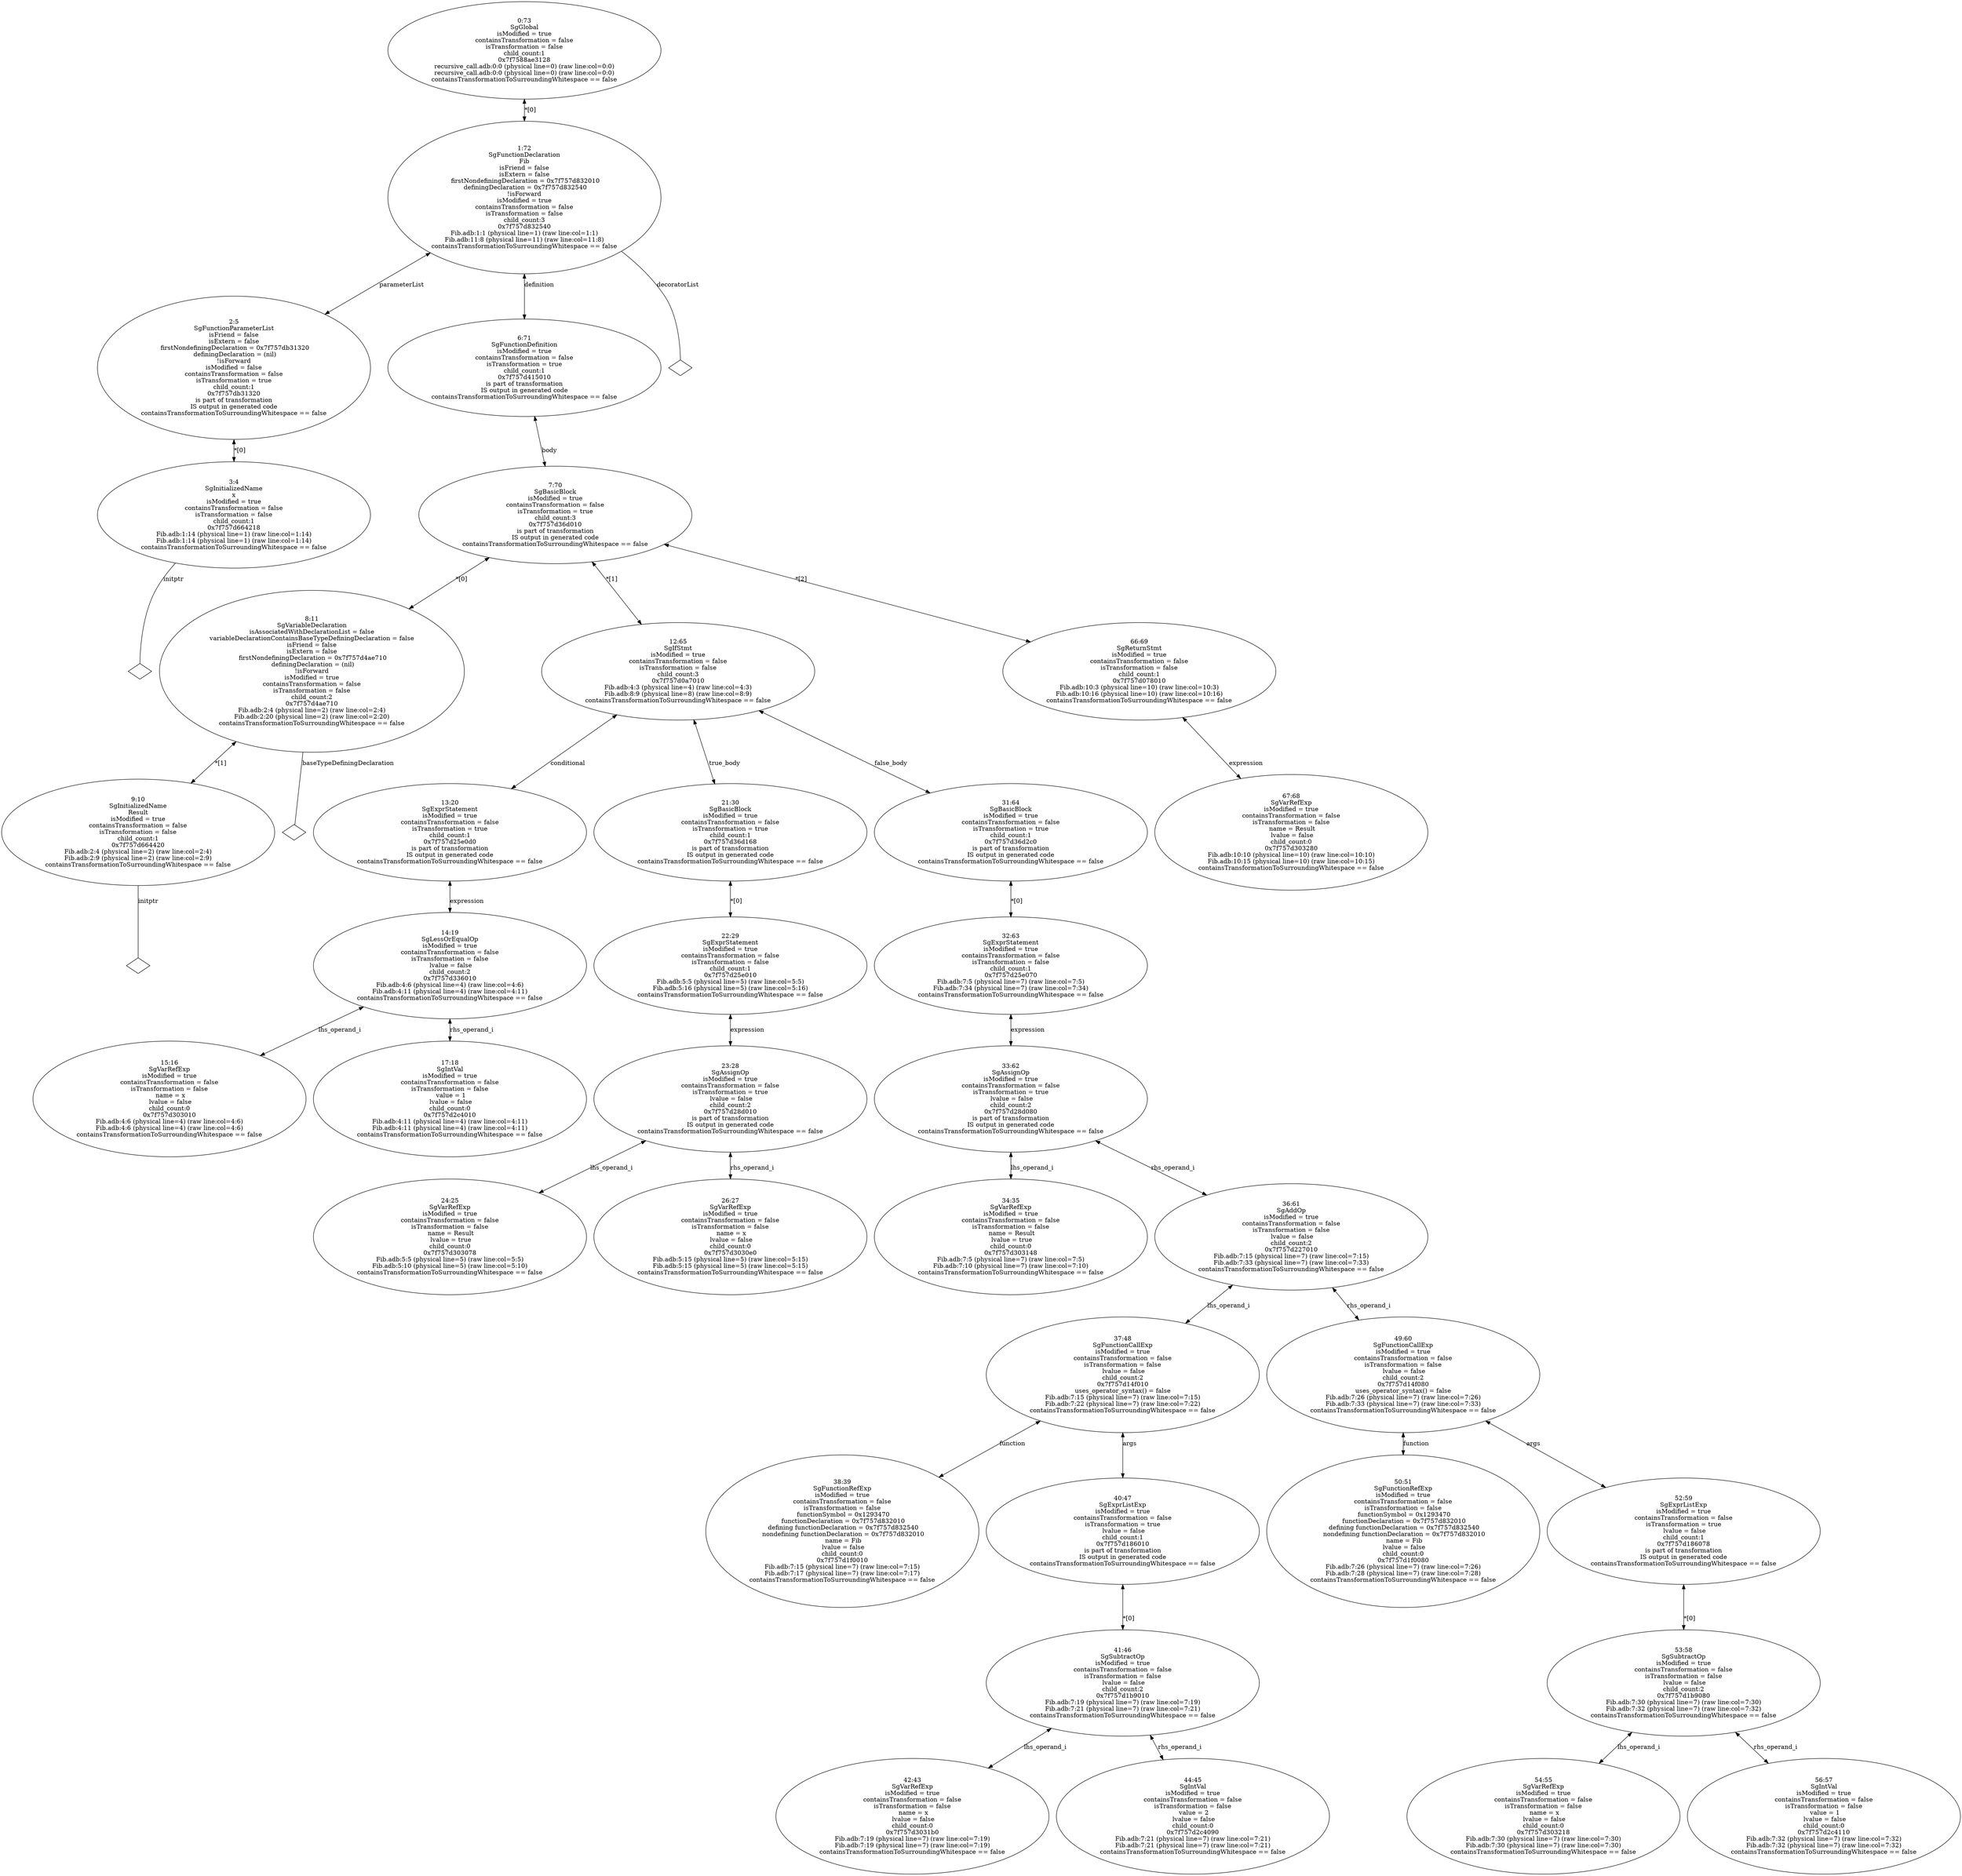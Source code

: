 digraph "G./recursive_call_rose.dot" {
"0x7f757d664218"[label="3:4\nSgInitializedName\nx\nisModified = true\ncontainsTransformation = false\nisTransformation = false\nchild_count:1\n0x7f757d664218\nFib.adb:1:14 (physical line=1) (raw line:col=1:14)\nFib.adb:1:14 (physical line=1) (raw line:col=1:14)\ncontainsTransformationToSurroundingWhitespace == false\n" ];
"0x7f757d664218" -> "0x7f757d664218__initptr__null"[label="initptr" dir=none ];
"0x7f757d664218__initptr__null"[label="" shape=diamond ];
"0x7f757db31320"[label="2:5\nSgFunctionParameterList\n isFriend = false \n isExtern = false \n firstNondefiningDeclaration = 0x7f757db31320\n definingDeclaration = (nil)\n!isForward\nisModified = false\ncontainsTransformation = false\nisTransformation = true\nchild_count:1\n0x7f757db31320\nis part of transformation\nIS output in generated code\ncontainsTransformationToSurroundingWhitespace == false\n" ];
"0x7f757db31320" -> "0x7f757d664218"[label="*[0]" dir=both ];
"0x7f757d664420"[label="9:10\nSgInitializedName\nResult\nisModified = true\ncontainsTransformation = false\nisTransformation = false\nchild_count:1\n0x7f757d664420\nFib.adb:2:4 (physical line=2) (raw line:col=2:4)\nFib.adb:2:9 (physical line=2) (raw line:col=2:9)\ncontainsTransformationToSurroundingWhitespace == false\n" ];
"0x7f757d664420" -> "0x7f757d664420__initptr__null"[label="initptr" dir=none ];
"0x7f757d664420__initptr__null"[label="" shape=diamond ];
"0x7f757d4ae710"[label="8:11\nSgVariableDeclaration\n isAssociatedWithDeclarationList = false \n variableDeclarationContainsBaseTypeDefiningDeclaration = false \n isFriend = false \n isExtern = false \n firstNondefiningDeclaration = 0x7f757d4ae710\n definingDeclaration = (nil)\n!isForward\nisModified = true\ncontainsTransformation = false\nisTransformation = false\nchild_count:2\n0x7f757d4ae710\nFib.adb:2:4 (physical line=2) (raw line:col=2:4)\nFib.adb:2:20 (physical line=2) (raw line:col=2:20)\ncontainsTransformationToSurroundingWhitespace == false\n" ];
"0x7f757d4ae710" -> "0x7f757d4ae710__baseTypeDefiningDeclaration__null"[label="baseTypeDefiningDeclaration" dir=none ];
"0x7f757d4ae710__baseTypeDefiningDeclaration__null"[label="" shape=diamond ];
"0x7f757d4ae710" -> "0x7f757d664420"[label="*[1]" dir=both ];
"0x7f757d303010"[label="15:16\nSgVarRefExp\nisModified = true\ncontainsTransformation = false\nisTransformation = false\n name = x\n lvalue = false\nchild_count:0\n0x7f757d303010\nFib.adb:4:6 (physical line=4) (raw line:col=4:6)\nFib.adb:4:6 (physical line=4) (raw line:col=4:6)\ncontainsTransformationToSurroundingWhitespace == false\n" ];
"0x7f757d2c4010"[label="17:18\nSgIntVal\nisModified = true\ncontainsTransformation = false\nisTransformation = false\n value = 1\n lvalue = false\nchild_count:0\n0x7f757d2c4010\nFib.adb:4:11 (physical line=4) (raw line:col=4:11)\nFib.adb:4:11 (physical line=4) (raw line:col=4:11)\ncontainsTransformationToSurroundingWhitespace == false\n" ];
"0x7f757d336010"[label="14:19\nSgLessOrEqualOp\nisModified = true\ncontainsTransformation = false\nisTransformation = false\n lvalue = false\nchild_count:2\n0x7f757d336010\nFib.adb:4:6 (physical line=4) (raw line:col=4:6)\nFib.adb:4:11 (physical line=4) (raw line:col=4:11)\ncontainsTransformationToSurroundingWhitespace == false\n" ];
"0x7f757d336010" -> "0x7f757d303010"[label="lhs_operand_i" dir=both ];
"0x7f757d336010" -> "0x7f757d2c4010"[label="rhs_operand_i" dir=both ];
"0x7f757d25e0d0"[label="13:20\nSgExprStatement\nisModified = true\ncontainsTransformation = false\nisTransformation = true\nchild_count:1\n0x7f757d25e0d0\nis part of transformation\nIS output in generated code\ncontainsTransformationToSurroundingWhitespace == false\n" ];
"0x7f757d25e0d0" -> "0x7f757d336010"[label="expression" dir=both ];
"0x7f757d303078"[label="24:25\nSgVarRefExp\nisModified = true\ncontainsTransformation = false\nisTransformation = false\n name = Result\n lvalue = true\nchild_count:0\n0x7f757d303078\nFib.adb:5:5 (physical line=5) (raw line:col=5:5)\nFib.adb:5:10 (physical line=5) (raw line:col=5:10)\ncontainsTransformationToSurroundingWhitespace == false\n" ];
"0x7f757d3030e0"[label="26:27\nSgVarRefExp\nisModified = true\ncontainsTransformation = false\nisTransformation = false\n name = x\n lvalue = false\nchild_count:0\n0x7f757d3030e0\nFib.adb:5:15 (physical line=5) (raw line:col=5:15)\nFib.adb:5:15 (physical line=5) (raw line:col=5:15)\ncontainsTransformationToSurroundingWhitespace == false\n" ];
"0x7f757d28d010"[label="23:28\nSgAssignOp\nisModified = true\ncontainsTransformation = false\nisTransformation = true\n lvalue = false\nchild_count:2\n0x7f757d28d010\nis part of transformation\nIS output in generated code\ncontainsTransformationToSurroundingWhitespace == false\n" ];
"0x7f757d28d010" -> "0x7f757d303078"[label="lhs_operand_i" dir=both ];
"0x7f757d28d010" -> "0x7f757d3030e0"[label="rhs_operand_i" dir=both ];
"0x7f757d25e010"[label="22:29\nSgExprStatement\nisModified = true\ncontainsTransformation = false\nisTransformation = false\nchild_count:1\n0x7f757d25e010\nFib.adb:5:5 (physical line=5) (raw line:col=5:5)\nFib.adb:5:16 (physical line=5) (raw line:col=5:16)\ncontainsTransformationToSurroundingWhitespace == false\n" ];
"0x7f757d25e010" -> "0x7f757d28d010"[label="expression" dir=both ];
"0x7f757d36d168"[label="21:30\nSgBasicBlock\nisModified = true\ncontainsTransformation = false\nisTransformation = true\nchild_count:1\n0x7f757d36d168\nis part of transformation\nIS output in generated code\ncontainsTransformationToSurroundingWhitespace == false\n" ];
"0x7f757d36d168" -> "0x7f757d25e010"[label="*[0]" dir=both ];
"0x7f757d303148"[label="34:35\nSgVarRefExp\nisModified = true\ncontainsTransformation = false\nisTransformation = false\n name = Result\n lvalue = true\nchild_count:0\n0x7f757d303148\nFib.adb:7:5 (physical line=7) (raw line:col=7:5)\nFib.adb:7:10 (physical line=7) (raw line:col=7:10)\ncontainsTransformationToSurroundingWhitespace == false\n" ];
"0x7f757d1f0010"[label="38:39\nSgFunctionRefExp\nisModified = true\ncontainsTransformation = false\nisTransformation = false\n functionSymbol = 0x1293470\n functionDeclaration = 0x7f757d832010\n defining functionDeclaration = 0x7f757d832540\n nondefining functionDeclaration = 0x7f757d832010\n name = Fib\n lvalue = false\nchild_count:0\n0x7f757d1f0010\nFib.adb:7:15 (physical line=7) (raw line:col=7:15)\nFib.adb:7:17 (physical line=7) (raw line:col=7:17)\ncontainsTransformationToSurroundingWhitespace == false\n" ];
"0x7f757d3031b0"[label="42:43\nSgVarRefExp\nisModified = true\ncontainsTransformation = false\nisTransformation = false\n name = x\n lvalue = false\nchild_count:0\n0x7f757d3031b0\nFib.adb:7:19 (physical line=7) (raw line:col=7:19)\nFib.adb:7:19 (physical line=7) (raw line:col=7:19)\ncontainsTransformationToSurroundingWhitespace == false\n" ];
"0x7f757d2c4090"[label="44:45\nSgIntVal\nisModified = true\ncontainsTransformation = false\nisTransformation = false\n value = 2\n lvalue = false\nchild_count:0\n0x7f757d2c4090\nFib.adb:7:21 (physical line=7) (raw line:col=7:21)\nFib.adb:7:21 (physical line=7) (raw line:col=7:21)\ncontainsTransformationToSurroundingWhitespace == false\n" ];
"0x7f757d1b9010"[label="41:46\nSgSubtractOp\nisModified = true\ncontainsTransformation = false\nisTransformation = false\n lvalue = false\nchild_count:2\n0x7f757d1b9010\nFib.adb:7:19 (physical line=7) (raw line:col=7:19)\nFib.adb:7:21 (physical line=7) (raw line:col=7:21)\ncontainsTransformationToSurroundingWhitespace == false\n" ];
"0x7f757d1b9010" -> "0x7f757d3031b0"[label="lhs_operand_i" dir=both ];
"0x7f757d1b9010" -> "0x7f757d2c4090"[label="rhs_operand_i" dir=both ];
"0x7f757d186010"[label="40:47\nSgExprListExp\nisModified = true\ncontainsTransformation = false\nisTransformation = true\n lvalue = false\nchild_count:1\n0x7f757d186010\nis part of transformation\nIS output in generated code\ncontainsTransformationToSurroundingWhitespace == false\n" ];
"0x7f757d186010" -> "0x7f757d1b9010"[label="*[0]" dir=both ];
"0x7f757d14f010"[label="37:48\nSgFunctionCallExp\nisModified = true\ncontainsTransformation = false\nisTransformation = false\n lvalue = false\nchild_count:2\n0x7f757d14f010\nuses_operator_syntax() = false\nFib.adb:7:15 (physical line=7) (raw line:col=7:15)\nFib.adb:7:22 (physical line=7) (raw line:col=7:22)\ncontainsTransformationToSurroundingWhitespace == false\n" ];
"0x7f757d14f010" -> "0x7f757d1f0010"[label="function" dir=both ];
"0x7f757d14f010" -> "0x7f757d186010"[label="args" dir=both ];
"0x7f757d1f0080"[label="50:51\nSgFunctionRefExp\nisModified = true\ncontainsTransformation = false\nisTransformation = false\n functionSymbol = 0x1293470\n functionDeclaration = 0x7f757d832010\n defining functionDeclaration = 0x7f757d832540\n nondefining functionDeclaration = 0x7f757d832010\n name = Fib\n lvalue = false\nchild_count:0\n0x7f757d1f0080\nFib.adb:7:26 (physical line=7) (raw line:col=7:26)\nFib.adb:7:28 (physical line=7) (raw line:col=7:28)\ncontainsTransformationToSurroundingWhitespace == false\n" ];
"0x7f757d303218"[label="54:55\nSgVarRefExp\nisModified = true\ncontainsTransformation = false\nisTransformation = false\n name = x\n lvalue = false\nchild_count:0\n0x7f757d303218\nFib.adb:7:30 (physical line=7) (raw line:col=7:30)\nFib.adb:7:30 (physical line=7) (raw line:col=7:30)\ncontainsTransformationToSurroundingWhitespace == false\n" ];
"0x7f757d2c4110"[label="56:57\nSgIntVal\nisModified = true\ncontainsTransformation = false\nisTransformation = false\n value = 1\n lvalue = false\nchild_count:0\n0x7f757d2c4110\nFib.adb:7:32 (physical line=7) (raw line:col=7:32)\nFib.adb:7:32 (physical line=7) (raw line:col=7:32)\ncontainsTransformationToSurroundingWhitespace == false\n" ];
"0x7f757d1b9080"[label="53:58\nSgSubtractOp\nisModified = true\ncontainsTransformation = false\nisTransformation = false\n lvalue = false\nchild_count:2\n0x7f757d1b9080\nFib.adb:7:30 (physical line=7) (raw line:col=7:30)\nFib.adb:7:32 (physical line=7) (raw line:col=7:32)\ncontainsTransformationToSurroundingWhitespace == false\n" ];
"0x7f757d1b9080" -> "0x7f757d303218"[label="lhs_operand_i" dir=both ];
"0x7f757d1b9080" -> "0x7f757d2c4110"[label="rhs_operand_i" dir=both ];
"0x7f757d186078"[label="52:59\nSgExprListExp\nisModified = true\ncontainsTransformation = false\nisTransformation = true\n lvalue = false\nchild_count:1\n0x7f757d186078\nis part of transformation\nIS output in generated code\ncontainsTransformationToSurroundingWhitespace == false\n" ];
"0x7f757d186078" -> "0x7f757d1b9080"[label="*[0]" dir=both ];
"0x7f757d14f080"[label="49:60\nSgFunctionCallExp\nisModified = true\ncontainsTransformation = false\nisTransformation = false\n lvalue = false\nchild_count:2\n0x7f757d14f080\nuses_operator_syntax() = false\nFib.adb:7:26 (physical line=7) (raw line:col=7:26)\nFib.adb:7:33 (physical line=7) (raw line:col=7:33)\ncontainsTransformationToSurroundingWhitespace == false\n" ];
"0x7f757d14f080" -> "0x7f757d1f0080"[label="function" dir=both ];
"0x7f757d14f080" -> "0x7f757d186078"[label="args" dir=both ];
"0x7f757d227010"[label="36:61\nSgAddOp\nisModified = true\ncontainsTransformation = false\nisTransformation = false\n lvalue = false\nchild_count:2\n0x7f757d227010\nFib.adb:7:15 (physical line=7) (raw line:col=7:15)\nFib.adb:7:33 (physical line=7) (raw line:col=7:33)\ncontainsTransformationToSurroundingWhitespace == false\n" ];
"0x7f757d227010" -> "0x7f757d14f010"[label="lhs_operand_i" dir=both ];
"0x7f757d227010" -> "0x7f757d14f080"[label="rhs_operand_i" dir=both ];
"0x7f757d28d080"[label="33:62\nSgAssignOp\nisModified = true\ncontainsTransformation = false\nisTransformation = true\n lvalue = false\nchild_count:2\n0x7f757d28d080\nis part of transformation\nIS output in generated code\ncontainsTransformationToSurroundingWhitespace == false\n" ];
"0x7f757d28d080" -> "0x7f757d303148"[label="lhs_operand_i" dir=both ];
"0x7f757d28d080" -> "0x7f757d227010"[label="rhs_operand_i" dir=both ];
"0x7f757d25e070"[label="32:63\nSgExprStatement\nisModified = true\ncontainsTransformation = false\nisTransformation = false\nchild_count:1\n0x7f757d25e070\nFib.adb:7:5 (physical line=7) (raw line:col=7:5)\nFib.adb:7:34 (physical line=7) (raw line:col=7:34)\ncontainsTransformationToSurroundingWhitespace == false\n" ];
"0x7f757d25e070" -> "0x7f757d28d080"[label="expression" dir=both ];
"0x7f757d36d2c0"[label="31:64\nSgBasicBlock\nisModified = true\ncontainsTransformation = false\nisTransformation = true\nchild_count:1\n0x7f757d36d2c0\nis part of transformation\nIS output in generated code\ncontainsTransformationToSurroundingWhitespace == false\n" ];
"0x7f757d36d2c0" -> "0x7f757d25e070"[label="*[0]" dir=both ];
"0x7f757d0a7010"[label="12:65\nSgIfStmt\nisModified = true\ncontainsTransformation = false\nisTransformation = false\nchild_count:3\n0x7f757d0a7010\nFib.adb:4:3 (physical line=4) (raw line:col=4:3)\nFib.adb:8:9 (physical line=8) (raw line:col=8:9)\ncontainsTransformationToSurroundingWhitespace == false\n" ];
"0x7f757d0a7010" -> "0x7f757d25e0d0"[label="conditional" dir=both ];
"0x7f757d0a7010" -> "0x7f757d36d168"[label="true_body" dir=both ];
"0x7f757d0a7010" -> "0x7f757d36d2c0"[label="false_body" dir=both ];
"0x7f757d303280"[label="67:68\nSgVarRefExp\nisModified = true\ncontainsTransformation = false\nisTransformation = false\n name = Result\n lvalue = false\nchild_count:0\n0x7f757d303280\nFib.adb:10:10 (physical line=10) (raw line:col=10:10)\nFib.adb:10:15 (physical line=10) (raw line:col=10:15)\ncontainsTransformationToSurroundingWhitespace == false\n" ];
"0x7f757d078010"[label="66:69\nSgReturnStmt\nisModified = true\ncontainsTransformation = false\nisTransformation = false\nchild_count:1\n0x7f757d078010\nFib.adb:10:3 (physical line=10) (raw line:col=10:3)\nFib.adb:10:16 (physical line=10) (raw line:col=10:16)\ncontainsTransformationToSurroundingWhitespace == false\n" ];
"0x7f757d078010" -> "0x7f757d303280"[label="expression" dir=both ];
"0x7f757d36d010"[label="7:70\nSgBasicBlock\nisModified = true\ncontainsTransformation = false\nisTransformation = true\nchild_count:3\n0x7f757d36d010\nis part of transformation\nIS output in generated code\ncontainsTransformationToSurroundingWhitespace == false\n" ];
"0x7f757d36d010" -> "0x7f757d4ae710"[label="*[0]" dir=both ];
"0x7f757d36d010" -> "0x7f757d0a7010"[label="*[1]" dir=both ];
"0x7f757d36d010" -> "0x7f757d078010"[label="*[2]" dir=both ];
"0x7f757d415010"[label="6:71\nSgFunctionDefinition\nisModified = true\ncontainsTransformation = false\nisTransformation = true\nchild_count:1\n0x7f757d415010\nis part of transformation\nIS output in generated code\ncontainsTransformationToSurroundingWhitespace == false\n" ];
"0x7f757d415010" -> "0x7f757d36d010"[label="body" dir=both ];
"0x7f757d832540"[label="1:72\nSgFunctionDeclaration\nFib\n isFriend = false \n isExtern = false \n firstNondefiningDeclaration = 0x7f757d832010\n definingDeclaration = 0x7f757d832540\n!isForward\nisModified = true\ncontainsTransformation = false\nisTransformation = false\nchild_count:3\n0x7f757d832540\nFib.adb:1:1 (physical line=1) (raw line:col=1:1)\nFib.adb:11:8 (physical line=11) (raw line:col=11:8)\ncontainsTransformationToSurroundingWhitespace == false\n" ];
"0x7f757d832540" -> "0x7f757db31320"[label="parameterList" dir=both ];
"0x7f757d832540" -> "0x7f757d832540__decoratorList__null"[label="decoratorList" dir=none ];
"0x7f757d832540__decoratorList__null"[label="" shape=diamond ];
"0x7f757d832540" -> "0x7f757d415010"[label="definition" dir=both ];
"0x7f7588ae3128"[label="0:73\nSgGlobal\nisModified = true\ncontainsTransformation = false\nisTransformation = false\nchild_count:1\n0x7f7588ae3128\nrecursive_call.adb:0:0 (physical line=0) (raw line:col=0:0)\nrecursive_call.adb:0:0 (physical line=0) (raw line:col=0:0)\ncontainsTransformationToSurroundingWhitespace == false\n" ];
"0x7f7588ae3128" -> "0x7f757d832540"[label="*[0]" dir=both ];
}
